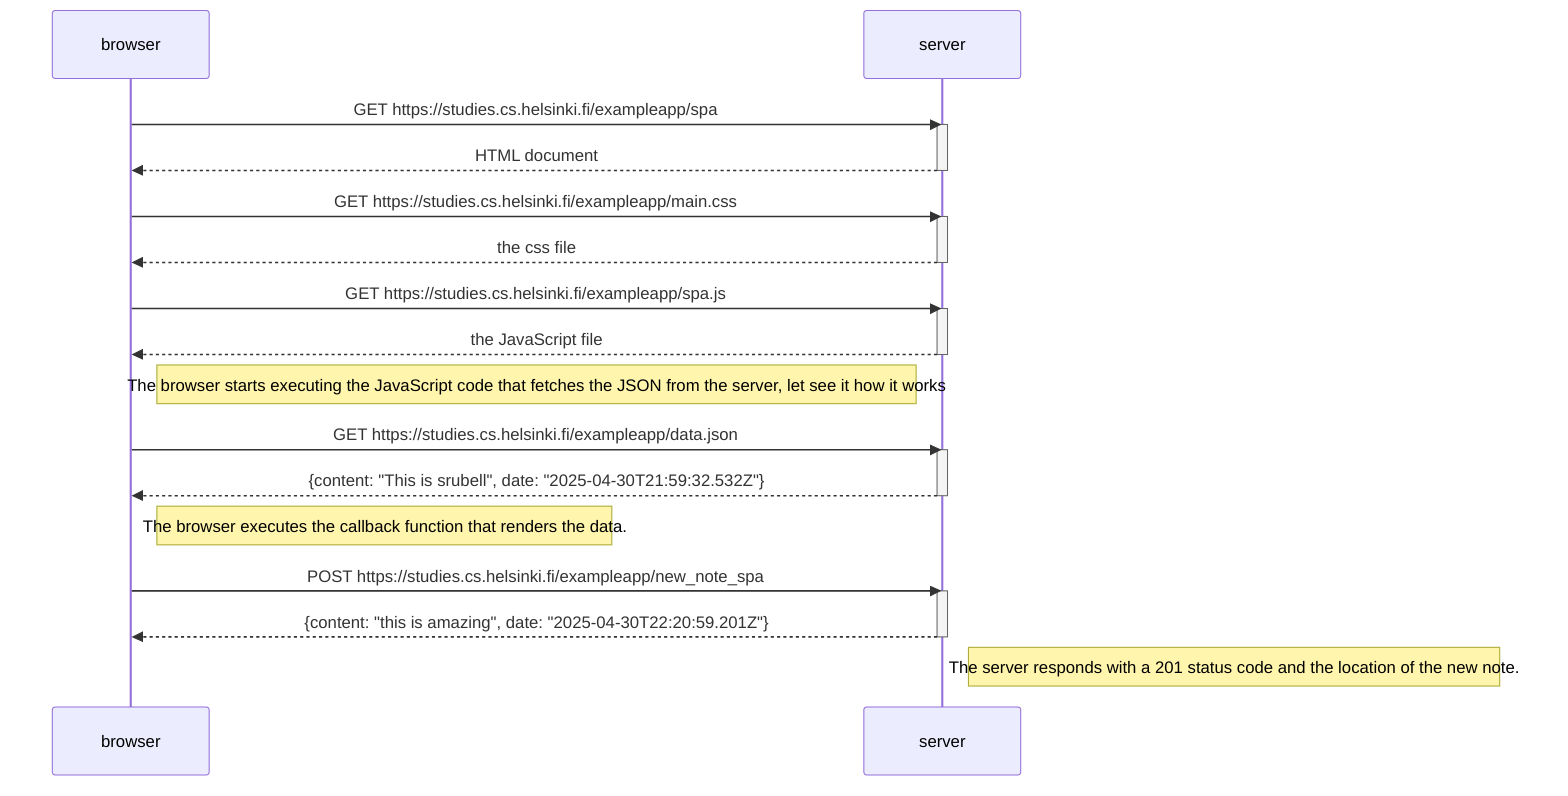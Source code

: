 sequenceDiagram 
    participant browser
    participant server

    browser->>server: GET https://studies.cs.helsinki.fi/exampleapp/spa
    activate server
    server-->>browser: HTML document
    deactivate server

    browser->>server: GET https://studies.cs.helsinki.fi/exampleapp/main.css
    activate server
    server-->>browser: the css file
    deactivate server

    browser->>server: GET https://studies.cs.helsinki.fi/exampleapp/spa.js
    activate server
    server-->>browser: the JavaScript file
    deactivate server
    Note right of browser: The browser starts executing the JavaScript code that fetches the JSON from the server, let see it how it works

    browser->>server: GET https://studies.cs.helsinki.fi/exampleapp/data.json
    activate server
    server-->>browser: {content: "This is srubell", date: "2025-04-30T21:59:32.532Z"}
    deactivate server

    Note right of browser: The browser executes the callback function that renders the data.

    browser->>server: POST https://studies.cs.helsinki.fi/exampleapp/new_note_spa
    activate server
    server-->>browser: {content: "this is amazing", date: "2025-04-30T22:20:59.201Z"}
    deactivate server 
    
    Note right of server: The server responds with a 201 status code and the location of the new note.